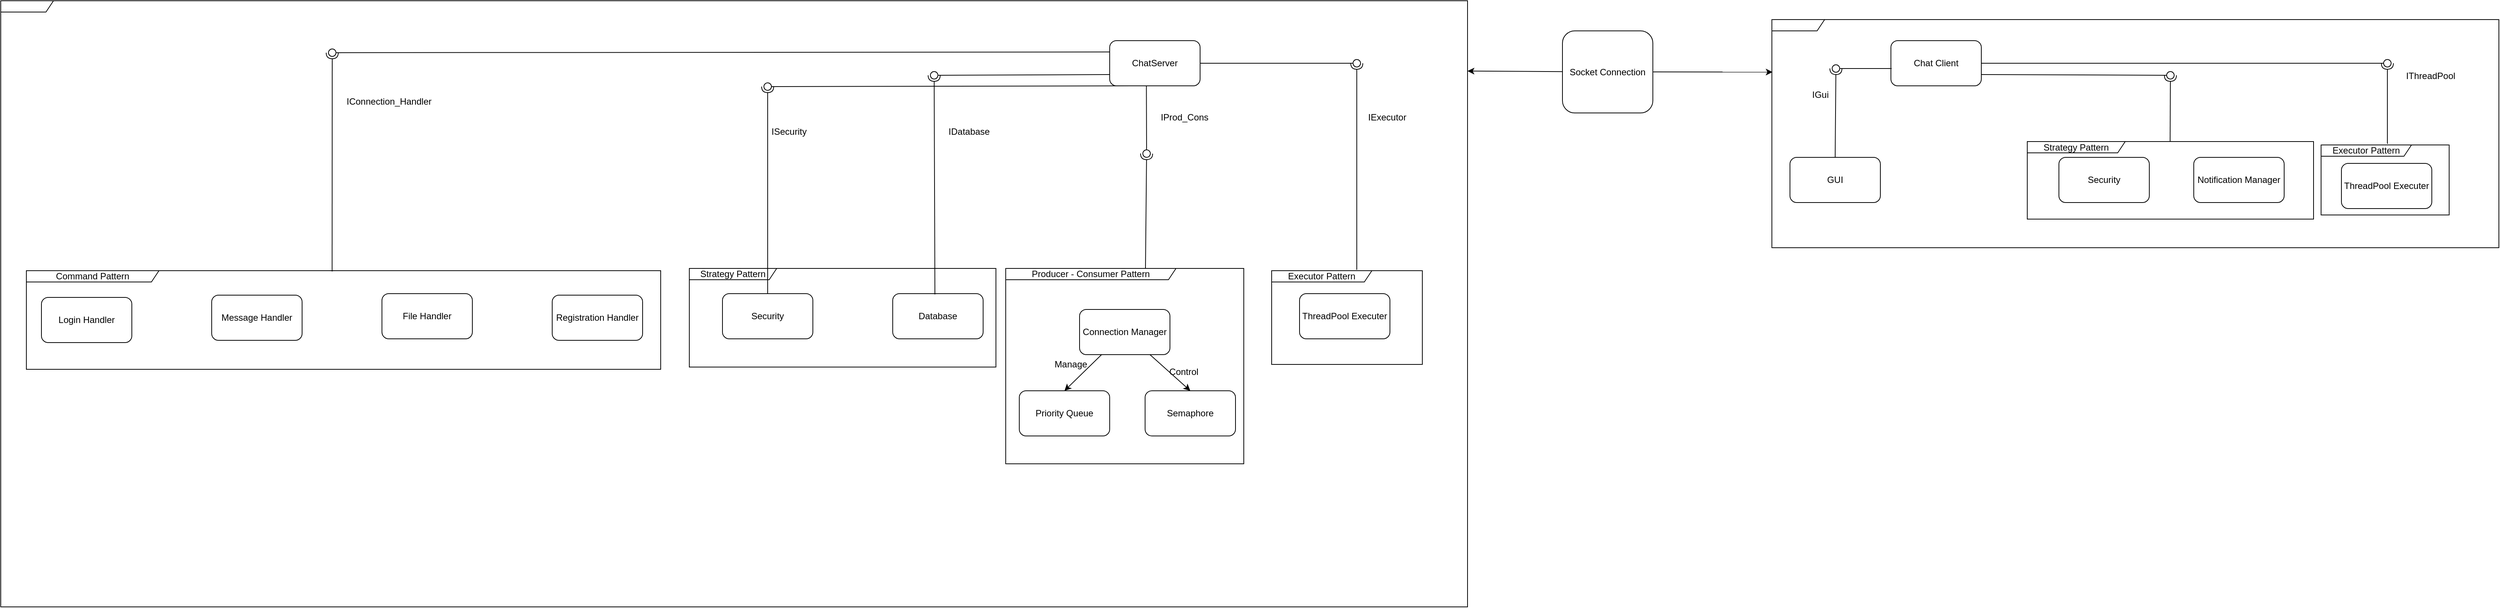 <mxfile>
    <diagram name="Page-1" id="09N1Mtm8RepE1qVZknvY">
        <mxGraphModel dx="4620" dy="3023" grid="0" gridSize="10" guides="1" tooltips="1" connect="1" arrows="1" fold="1" page="0" pageScale="1" pageWidth="2339" pageHeight="3300" math="0" shadow="0">
            <root>
                <mxCell id="0"/>
                <mxCell id="1" parent="0"/>
                <mxCell id="2" value="Login Handler" style="rounded=1;whiteSpace=wrap;html=1;" parent="1" vertex="1">
                    <mxGeometry x="134" y="484" width="120" height="60" as="geometry"/>
                </mxCell>
                <mxCell id="3" value="Message Handler" style="rounded=1;whiteSpace=wrap;html=1;" parent="1" vertex="1">
                    <mxGeometry x="360" y="481" width="120" height="60" as="geometry"/>
                </mxCell>
                <mxCell id="4" value="File Handler" style="rounded=1;whiteSpace=wrap;html=1;" parent="1" vertex="1">
                    <mxGeometry x="586" y="479" width="120" height="60" as="geometry"/>
                </mxCell>
                <mxCell id="5" value="Registration Handler" style="rounded=1;whiteSpace=wrap;html=1;" parent="1" vertex="1">
                    <mxGeometry x="812" y="481" width="120" height="60" as="geometry"/>
                </mxCell>
                <mxCell id="6" value="Security" style="rounded=1;whiteSpace=wrap;html=1;" parent="1" vertex="1">
                    <mxGeometry x="1038" y="479" width="120" height="60" as="geometry"/>
                </mxCell>
                <mxCell id="7" value="Database" style="rounded=1;whiteSpace=wrap;html=1;" parent="1" vertex="1">
                    <mxGeometry x="1264" y="479" width="120" height="60" as="geometry"/>
                </mxCell>
                <mxCell id="44" style="edgeStyle=none;html=1;entryX=0.5;entryY=0;entryDx=0;entryDy=0;" parent="1" source="8" target="9" edge="1">
                    <mxGeometry relative="1" as="geometry"/>
                </mxCell>
                <mxCell id="45" style="edgeStyle=none;html=1;entryX=0.5;entryY=0;entryDx=0;entryDy=0;" parent="1" source="8" target="10" edge="1">
                    <mxGeometry relative="1" as="geometry"/>
                </mxCell>
                <mxCell id="8" value="Connection Manager" style="rounded=1;whiteSpace=wrap;html=1;" parent="1" vertex="1">
                    <mxGeometry x="1512" y="500" width="120" height="60" as="geometry"/>
                </mxCell>
                <mxCell id="9" value="Priority Queue" style="rounded=1;whiteSpace=wrap;html=1;" parent="1" vertex="1">
                    <mxGeometry x="1432" y="608" width="120" height="60" as="geometry"/>
                </mxCell>
                <mxCell id="10" value="Semaphore" style="rounded=1;whiteSpace=wrap;html=1;" parent="1" vertex="1">
                    <mxGeometry x="1599" y="608" width="120" height="60" as="geometry"/>
                </mxCell>
                <mxCell id="11" value="ThreadPool Executer" style="rounded=1;whiteSpace=wrap;html=1;" parent="1" vertex="1">
                    <mxGeometry x="1804" y="479" width="120" height="60" as="geometry"/>
                </mxCell>
                <mxCell id="13" value="Command Pattern" style="shape=umlFrame;whiteSpace=wrap;html=1;pointerEvents=0;width=176;height=15;" parent="1" vertex="1">
                    <mxGeometry x="114" y="448.5" width="842" height="131" as="geometry"/>
                </mxCell>
                <mxCell id="14" value="Strategy Pattern" style="shape=umlFrame;whiteSpace=wrap;html=1;pointerEvents=0;width=116;height=15;" parent="1" vertex="1">
                    <mxGeometry x="994" y="445.5" width="407" height="131" as="geometry"/>
                </mxCell>
                <mxCell id="15" value="&lt;span style=&quot;color: rgb(0, 0, 0); text-wrap-mode: nowrap;&quot;&gt;Producer - Consumer Pattern&lt;/span&gt;" style="shape=umlFrame;whiteSpace=wrap;html=1;pointerEvents=0;width=226;height=15;" parent="1" vertex="1">
                    <mxGeometry x="1414" y="445.5" width="316" height="259.5" as="geometry"/>
                </mxCell>
                <mxCell id="16" value="Executor Pattern" style="shape=umlFrame;whiteSpace=wrap;html=1;pointerEvents=0;width=133;height=15;" parent="1" vertex="1">
                    <mxGeometry x="1767" y="448.5" width="200" height="124.5" as="geometry"/>
                </mxCell>
                <mxCell id="17" value="ChatServer" style="rounded=1;whiteSpace=wrap;html=1;" parent="1" vertex="1">
                    <mxGeometry x="1552" y="143" width="120" height="60" as="geometry"/>
                </mxCell>
                <mxCell id="18" value="Chat Client" style="rounded=1;whiteSpace=wrap;html=1;" parent="1" vertex="1">
                    <mxGeometry x="2589" y="143" width="120" height="60" as="geometry"/>
                </mxCell>
                <mxCell id="19" value="GUI" style="rounded=1;whiteSpace=wrap;html=1;" parent="1" vertex="1">
                    <mxGeometry x="2455" y="298" width="120" height="60" as="geometry"/>
                </mxCell>
                <mxCell id="20" value="Security" style="rounded=1;whiteSpace=wrap;html=1;" parent="1" vertex="1">
                    <mxGeometry x="2812" y="298" width="120" height="60" as="geometry"/>
                </mxCell>
                <mxCell id="21" value="Notification Manager" style="rounded=1;whiteSpace=wrap;html=1;" parent="1" vertex="1">
                    <mxGeometry x="2991" y="298" width="120" height="60" as="geometry"/>
                </mxCell>
                <mxCell id="22" value="ThreadPool Executer" style="rounded=1;whiteSpace=wrap;html=1;" parent="1" vertex="1">
                    <mxGeometry x="3187" y="306" width="120" height="60" as="geometry"/>
                </mxCell>
                <mxCell id="23" value="" style="shape=umlFrame;whiteSpace=wrap;html=1;pointerEvents=0;width=70;height=15;" parent="1" vertex="1">
                    <mxGeometry x="80" y="90" width="1947" height="805" as="geometry"/>
                </mxCell>
                <mxCell id="25" value="" style="rounded=0;orthogonalLoop=1;jettySize=auto;html=1;endArrow=halfCircle;endFill=0;endSize=6;strokeWidth=1;sketch=0;" parent="1" target="27" edge="1">
                    <mxGeometry relative="1" as="geometry">
                        <mxPoint x="1320" y="480" as="sourcePoint"/>
                    </mxGeometry>
                </mxCell>
                <mxCell id="26" value="" style="rounded=0;orthogonalLoop=1;jettySize=auto;html=1;endArrow=oval;endFill=0;sketch=0;sourcePerimeterSpacing=0;targetPerimeterSpacing=0;endSize=10;exitX=0;exitY=0.75;exitDx=0;exitDy=0;" parent="1" source="17" target="27" edge="1">
                    <mxGeometry relative="1" as="geometry">
                        <mxPoint x="1595" y="242" as="sourcePoint"/>
                    </mxGeometry>
                </mxCell>
                <mxCell id="27" value="" style="ellipse;whiteSpace=wrap;html=1;align=center;aspect=fixed;fillColor=none;strokeColor=none;resizable=0;perimeter=centerPerimeter;rotatable=0;allowArrows=0;points=[];outlineConnect=1;" parent="1" vertex="1">
                    <mxGeometry x="1314" y="184" width="10" height="10" as="geometry"/>
                </mxCell>
                <mxCell id="29" value="" style="rounded=0;orthogonalLoop=1;jettySize=auto;html=1;endArrow=halfCircle;endFill=0;endSize=6;strokeWidth=1;sketch=0;exitX=0.5;exitY=0;exitDx=0;exitDy=0;" parent="1" source="6" target="31" edge="1">
                    <mxGeometry relative="1" as="geometry">
                        <mxPoint x="1366" y="320" as="sourcePoint"/>
                    </mxGeometry>
                </mxCell>
                <mxCell id="30" value="" style="rounded=0;orthogonalLoop=1;jettySize=auto;html=1;endArrow=oval;endFill=0;sketch=0;sourcePerimeterSpacing=0;targetPerimeterSpacing=0;endSize=10;exitX=0.25;exitY=1;exitDx=0;exitDy=0;" parent="1" source="17" target="31" edge="1">
                    <mxGeometry relative="1" as="geometry">
                        <mxPoint x="1326" y="320" as="sourcePoint"/>
                    </mxGeometry>
                </mxCell>
                <mxCell id="31" value="" style="ellipse;whiteSpace=wrap;html=1;align=center;aspect=fixed;fillColor=none;strokeColor=none;resizable=0;perimeter=centerPerimeter;rotatable=0;allowArrows=0;points=[];outlineConnect=1;" parent="1" vertex="1">
                    <mxGeometry x="1093" y="199" width="10" height="10" as="geometry"/>
                </mxCell>
                <mxCell id="32" value="" style="rounded=0;orthogonalLoop=1;jettySize=auto;html=1;endArrow=halfCircle;endFill=0;endSize=6;strokeWidth=1;sketch=0;exitX=0.482;exitY=0.008;exitDx=0;exitDy=0;exitPerimeter=0;" parent="1" source="13" target="34" edge="1">
                    <mxGeometry relative="1" as="geometry">
                        <mxPoint x="916" y="173" as="sourcePoint"/>
                    </mxGeometry>
                </mxCell>
                <mxCell id="33" value="" style="rounded=0;orthogonalLoop=1;jettySize=auto;html=1;endArrow=oval;endFill=0;sketch=0;sourcePerimeterSpacing=0;targetPerimeterSpacing=0;endSize=10;exitX=0;exitY=0.25;exitDx=0;exitDy=0;" parent="1" source="17" target="34" edge="1">
                    <mxGeometry relative="1" as="geometry">
                        <mxPoint x="876" y="173" as="sourcePoint"/>
                    </mxGeometry>
                </mxCell>
                <mxCell id="34" value="" style="ellipse;whiteSpace=wrap;html=1;align=center;aspect=fixed;fillColor=none;strokeColor=none;resizable=0;perimeter=centerPerimeter;rotatable=0;allowArrows=0;points=[];outlineConnect=1;" parent="1" vertex="1">
                    <mxGeometry x="515" y="154" width="10" height="10" as="geometry"/>
                </mxCell>
                <mxCell id="35" value="ISecurity" style="text;html=1;align=center;verticalAlign=middle;resizable=0;points=[];autosize=1;strokeColor=none;fillColor=none;" parent="1" vertex="1">
                    <mxGeometry x="1093" y="251" width="65" height="26" as="geometry"/>
                </mxCell>
                <mxCell id="36" value="IDatabase" style="text;html=1;align=center;verticalAlign=middle;resizable=0;points=[];autosize=1;strokeColor=none;fillColor=none;" parent="1" vertex="1">
                    <mxGeometry x="1328" y="251" width="73" height="26" as="geometry"/>
                </mxCell>
                <mxCell id="38" value="IConnection_Handler" style="text;html=1;align=center;verticalAlign=middle;resizable=0;points=[];autosize=1;strokeColor=none;fillColor=none;" parent="1" vertex="1">
                    <mxGeometry x="525" y="209" width="140" height="30" as="geometry"/>
                </mxCell>
                <mxCell id="39" value="" style="rounded=0;orthogonalLoop=1;jettySize=auto;html=1;endArrow=halfCircle;endFill=0;endSize=6;strokeWidth=1;sketch=0;exitX=0.587;exitY=0.001;exitDx=0;exitDy=0;exitPerimeter=0;" parent="1" source="15" target="41" edge="1">
                    <mxGeometry relative="1" as="geometry">
                        <mxPoint x="1639" y="293" as="sourcePoint"/>
                    </mxGeometry>
                </mxCell>
                <mxCell id="40" value="" style="rounded=0;orthogonalLoop=1;jettySize=auto;html=1;endArrow=oval;endFill=0;sketch=0;sourcePerimeterSpacing=0;targetPerimeterSpacing=0;endSize=10;exitX=0.406;exitY=1.003;exitDx=0;exitDy=0;exitPerimeter=0;" parent="1" source="17" target="41" edge="1">
                    <mxGeometry relative="1" as="geometry">
                        <mxPoint x="1599" y="293" as="sourcePoint"/>
                    </mxGeometry>
                </mxCell>
                <mxCell id="41" value="" style="ellipse;whiteSpace=wrap;html=1;align=center;aspect=fixed;fillColor=none;strokeColor=none;resizable=0;perimeter=centerPerimeter;rotatable=0;allowArrows=0;points=[];outlineConnect=1;" parent="1" vertex="1">
                    <mxGeometry x="1596" y="288" width="10" height="10" as="geometry"/>
                </mxCell>
                <mxCell id="42" value="IProd_Cons" style="text;html=1;align=center;verticalAlign=middle;resizable=0;points=[];autosize=1;strokeColor=none;fillColor=none;" parent="1" vertex="1">
                    <mxGeometry x="1606" y="230" width="90" height="30" as="geometry"/>
                </mxCell>
                <mxCell id="46" value="Control" style="text;html=1;align=center;verticalAlign=middle;resizable=0;points=[];autosize=1;strokeColor=none;fillColor=none;" parent="1" vertex="1">
                    <mxGeometry x="1620" y="568" width="60" height="30" as="geometry"/>
                </mxCell>
                <mxCell id="47" value="Manage" style="text;html=1;align=center;verticalAlign=middle;resizable=0;points=[];autosize=1;strokeColor=none;fillColor=none;" parent="1" vertex="1">
                    <mxGeometry x="1465" y="558" width="70" height="30" as="geometry"/>
                </mxCell>
                <mxCell id="49" value="" style="rounded=0;orthogonalLoop=1;jettySize=auto;html=1;endArrow=halfCircle;endFill=0;endSize=6;strokeWidth=1;sketch=0;exitX=0.565;exitY=-0.009;exitDx=0;exitDy=0;exitPerimeter=0;" parent="1" source="16" target="51" edge="1">
                    <mxGeometry relative="1" as="geometry">
                        <mxPoint x="1880" y="328" as="sourcePoint"/>
                    </mxGeometry>
                </mxCell>
                <mxCell id="50" value="" style="rounded=0;orthogonalLoop=1;jettySize=auto;html=1;endArrow=oval;endFill=0;sketch=0;sourcePerimeterSpacing=0;targetPerimeterSpacing=0;endSize=10;exitX=1;exitY=0.5;exitDx=0;exitDy=0;" parent="1" source="17" target="51" edge="1">
                    <mxGeometry relative="1" as="geometry">
                        <mxPoint x="1840" y="328" as="sourcePoint"/>
                    </mxGeometry>
                </mxCell>
                <mxCell id="51" value="" style="ellipse;whiteSpace=wrap;html=1;align=center;aspect=fixed;fillColor=none;strokeColor=none;resizable=0;perimeter=centerPerimeter;rotatable=0;allowArrows=0;points=[];outlineConnect=1;" parent="1" vertex="1">
                    <mxGeometry x="1875" y="168" width="10" height="10" as="geometry"/>
                </mxCell>
                <mxCell id="53" value="IExecutor" style="text;html=1;align=center;verticalAlign=middle;resizable=0;points=[];autosize=1;strokeColor=none;fillColor=none;" parent="1" vertex="1">
                    <mxGeometry x="1885" y="230" width="70" height="30" as="geometry"/>
                </mxCell>
                <mxCell id="54" value="" style="rounded=0;orthogonalLoop=1;jettySize=auto;html=1;endArrow=halfCircle;endFill=0;endSize=6;strokeWidth=1;sketch=0;exitX=0.5;exitY=0;exitDx=0;exitDy=0;" parent="1" source="19" target="56" edge="1">
                    <mxGeometry relative="1" as="geometry">
                        <mxPoint x="2600" y="235" as="sourcePoint"/>
                    </mxGeometry>
                </mxCell>
                <mxCell id="55" value="" style="rounded=0;orthogonalLoop=1;jettySize=auto;html=1;endArrow=oval;endFill=0;sketch=0;sourcePerimeterSpacing=0;targetPerimeterSpacing=0;endSize=10;exitX=0.008;exitY=0.617;exitDx=0;exitDy=0;exitPerimeter=0;" parent="1" source="18" target="56" edge="1">
                    <mxGeometry relative="1" as="geometry">
                        <mxPoint x="2560" y="235" as="sourcePoint"/>
                    </mxGeometry>
                </mxCell>
                <mxCell id="56" value="" style="ellipse;whiteSpace=wrap;html=1;align=center;aspect=fixed;fillColor=none;strokeColor=none;resizable=0;perimeter=centerPerimeter;rotatable=0;allowArrows=0;points=[];outlineConnect=1;" parent="1" vertex="1">
                    <mxGeometry x="2511" y="175" width="10" height="10" as="geometry"/>
                </mxCell>
                <mxCell id="57" value="IGui" style="text;html=1;align=center;verticalAlign=middle;resizable=0;points=[];autosize=1;strokeColor=none;fillColor=none;" parent="1" vertex="1">
                    <mxGeometry x="2470" y="200" width="50" height="30" as="geometry"/>
                </mxCell>
                <mxCell id="58" value="" style="rounded=0;orthogonalLoop=1;jettySize=auto;html=1;endArrow=halfCircle;endFill=0;endSize=6;strokeWidth=1;sketch=0;exitX=0.499;exitY=-0.002;exitDx=0;exitDy=0;exitPerimeter=0;" parent="1" source="64" target="60" edge="1">
                    <mxGeometry relative="1" as="geometry">
                        <mxPoint x="2820" y="199" as="sourcePoint"/>
                    </mxGeometry>
                </mxCell>
                <mxCell id="59" value="" style="rounded=0;orthogonalLoop=1;jettySize=auto;html=1;endArrow=oval;endFill=0;sketch=0;sourcePerimeterSpacing=0;targetPerimeterSpacing=0;endSize=10;exitX=1;exitY=0.75;exitDx=0;exitDy=0;" parent="1" source="18" target="60" edge="1">
                    <mxGeometry relative="1" as="geometry">
                        <mxPoint x="2780" y="199" as="sourcePoint"/>
                    </mxGeometry>
                </mxCell>
                <mxCell id="60" value="" style="ellipse;whiteSpace=wrap;html=1;align=center;aspect=fixed;fillColor=none;strokeColor=none;resizable=0;perimeter=centerPerimeter;rotatable=0;allowArrows=0;points=[];outlineConnect=1;" parent="1" vertex="1">
                    <mxGeometry x="2955" y="184" width="10" height="10" as="geometry"/>
                </mxCell>
                <mxCell id="61" value="" style="rounded=0;orthogonalLoop=1;jettySize=auto;html=1;endArrow=halfCircle;endFill=0;endSize=6;strokeWidth=1;sketch=0;" parent="1" target="63" edge="1">
                    <mxGeometry relative="1" as="geometry">
                        <mxPoint x="3248" y="280" as="sourcePoint"/>
                    </mxGeometry>
                </mxCell>
                <mxCell id="62" value="" style="rounded=0;orthogonalLoop=1;jettySize=auto;html=1;endArrow=oval;endFill=0;sketch=0;sourcePerimeterSpacing=0;targetPerimeterSpacing=0;endSize=10;exitX=1;exitY=0.5;exitDx=0;exitDy=0;" parent="1" source="18" target="63" edge="1">
                    <mxGeometry relative="1" as="geometry">
                        <mxPoint x="2970" y="179" as="sourcePoint"/>
                    </mxGeometry>
                </mxCell>
                <mxCell id="63" value="" style="ellipse;whiteSpace=wrap;html=1;align=center;aspect=fixed;fillColor=none;strokeColor=none;resizable=0;perimeter=centerPerimeter;rotatable=0;allowArrows=0;points=[];outlineConnect=1;" parent="1" vertex="1">
                    <mxGeometry x="3243" y="168" width="10" height="10" as="geometry"/>
                </mxCell>
                <mxCell id="64" value="Strategy Pattern" style="shape=umlFrame;whiteSpace=wrap;html=1;pointerEvents=0;width=130;height=15;" parent="1" vertex="1">
                    <mxGeometry x="2770" y="277" width="380" height="103" as="geometry"/>
                </mxCell>
                <mxCell id="65" value="IThreadPool" style="text;html=1;align=center;verticalAlign=middle;resizable=0;points=[];autosize=1;strokeColor=none;fillColor=none;" parent="1" vertex="1">
                    <mxGeometry x="3260" y="175" width="90" height="30" as="geometry"/>
                </mxCell>
                <mxCell id="66" value="Executor Pattern" style="shape=umlFrame;whiteSpace=wrap;html=1;pointerEvents=0;width=120;height=15;" parent="1" vertex="1">
                    <mxGeometry x="3160" y="281.5" width="170" height="93" as="geometry"/>
                </mxCell>
                <mxCell id="68" value="" style="shape=umlFrame;whiteSpace=wrap;html=1;pointerEvents=0;width=70;height=15;" parent="1" vertex="1">
                    <mxGeometry x="2431" y="115" width="965" height="303" as="geometry"/>
                </mxCell>
                <mxCell id="69" value="Socket Connection" style="rounded=1;whiteSpace=wrap;html=1;" parent="1" vertex="1">
                    <mxGeometry x="2153" y="130" width="120" height="109" as="geometry"/>
                </mxCell>
                <mxCell id="70" style="edgeStyle=none;html=1;entryX=1;entryY=0.116;entryDx=0;entryDy=0;entryPerimeter=0;" parent="1" source="69" target="23" edge="1">
                    <mxGeometry relative="1" as="geometry"/>
                </mxCell>
                <mxCell id="71" style="edgeStyle=none;html=1;entryX=0.001;entryY=0.23;entryDx=0;entryDy=0;entryPerimeter=0;" parent="1" source="69" target="68" edge="1">
                    <mxGeometry relative="1" as="geometry"/>
                </mxCell>
            </root>
        </mxGraphModel>
    </diagram>
</mxfile>